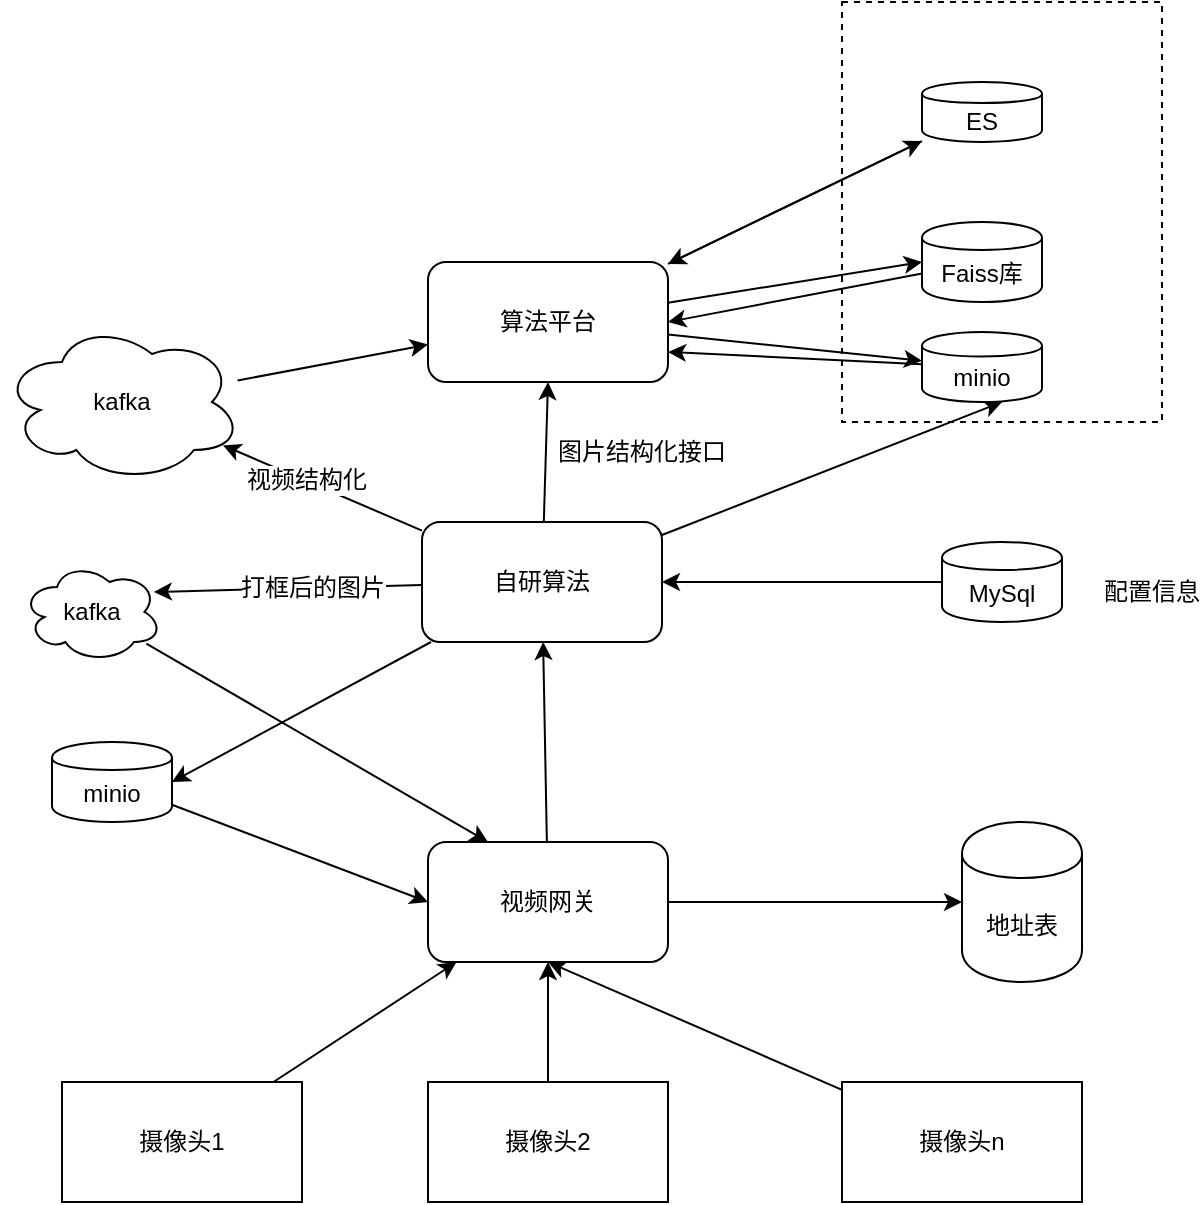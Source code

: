 <mxfile version="10.9.6" type="github"><diagram id="u7p1DEd6afulEDqwYwcf" name="Page-1"><mxGraphModel dx="937" dy="575" grid="1" gridSize="10" guides="1" tooltips="1" connect="1" arrows="1" fold="1" page="1" pageScale="1" pageWidth="827" pageHeight="1169" math="0" shadow="0"><root><mxCell id="0"/><mxCell id="1" parent="0"/><mxCell id="MAFW5EExq2gT35Qe0n1q-27" value="" style="rounded=0;whiteSpace=wrap;html=1;dashed=1;" vertex="1" parent="1"><mxGeometry x="520" y="110" width="160" height="210" as="geometry"/></mxCell><mxCell id="MAFW5EExq2gT35Qe0n1q-16" style="edgeStyle=none;rounded=0;orthogonalLoop=1;jettySize=auto;html=1;entryX=0.5;entryY=1;entryDx=0;entryDy=0;" edge="1" parent="1" source="MAFW5EExq2gT35Qe0n1q-1" target="MAFW5EExq2gT35Qe0n1q-15"><mxGeometry relative="1" as="geometry"/></mxCell><mxCell id="MAFW5EExq2gT35Qe0n1q-19" style="edgeStyle=none;rounded=0;orthogonalLoop=1;jettySize=auto;html=1;" edge="1" parent="1" source="MAFW5EExq2gT35Qe0n1q-1" target="MAFW5EExq2gT35Qe0n1q-18"><mxGeometry relative="1" as="geometry"/></mxCell><mxCell id="MAFW5EExq2gT35Qe0n1q-44" value="视频结构化" style="text;html=1;resizable=0;points=[];align=center;verticalAlign=middle;labelBackgroundColor=#ffffff;" vertex="1" connectable="0" parent="MAFW5EExq2gT35Qe0n1q-19"><mxGeometry x="0.176" y="-1" relative="1" as="geometry"><mxPoint as="offset"/></mxGeometry></mxCell><mxCell id="MAFW5EExq2gT35Qe0n1q-31" style="edgeStyle=none;rounded=0;orthogonalLoop=1;jettySize=auto;html=1;entryX=0.942;entryY=0.3;entryDx=0;entryDy=0;entryPerimeter=0;" edge="1" parent="1" source="MAFW5EExq2gT35Qe0n1q-1" target="MAFW5EExq2gT35Qe0n1q-30"><mxGeometry relative="1" as="geometry"/></mxCell><mxCell id="MAFW5EExq2gT35Qe0n1q-32" value="打框后的图片" style="text;html=1;resizable=0;points=[];align=center;verticalAlign=middle;labelBackgroundColor=#ffffff;" vertex="1" connectable="0" parent="MAFW5EExq2gT35Qe0n1q-31"><mxGeometry x="-0.178" relative="1" as="geometry"><mxPoint as="offset"/></mxGeometry></mxCell><mxCell id="MAFW5EExq2gT35Qe0n1q-34" style="edgeStyle=none;rounded=0;orthogonalLoop=1;jettySize=auto;html=1;entryX=1;entryY=0.5;entryDx=0;entryDy=0;" edge="1" parent="1" source="MAFW5EExq2gT35Qe0n1q-1" target="MAFW5EExq2gT35Qe0n1q-33"><mxGeometry relative="1" as="geometry"/></mxCell><mxCell id="MAFW5EExq2gT35Qe0n1q-48" style="edgeStyle=none;rounded=0;orthogonalLoop=1;jettySize=auto;html=1;entryX=0.667;entryY=1;entryDx=0;entryDy=0;entryPerimeter=0;" edge="1" parent="1" source="MAFW5EExq2gT35Qe0n1q-1" target="MAFW5EExq2gT35Qe0n1q-35"><mxGeometry relative="1" as="geometry"/></mxCell><mxCell id="MAFW5EExq2gT35Qe0n1q-1" value="自研算法" style="rounded=1;whiteSpace=wrap;html=1;" vertex="1" parent="1"><mxGeometry x="310" y="370" width="120" height="60" as="geometry"/></mxCell><mxCell id="MAFW5EExq2gT35Qe0n1q-13" style="edgeStyle=none;rounded=0;orthogonalLoop=1;jettySize=auto;html=1;entryX=0;entryY=0.5;entryDx=0;entryDy=0;" edge="1" parent="1" source="MAFW5EExq2gT35Qe0n1q-2" target="MAFW5EExq2gT35Qe0n1q-12"><mxGeometry relative="1" as="geometry"/></mxCell><mxCell id="MAFW5EExq2gT35Qe0n1q-14" style="edgeStyle=none;rounded=0;orthogonalLoop=1;jettySize=auto;html=1;" edge="1" parent="1" source="MAFW5EExq2gT35Qe0n1q-2" target="MAFW5EExq2gT35Qe0n1q-1"><mxGeometry relative="1" as="geometry"/></mxCell><mxCell id="MAFW5EExq2gT35Qe0n1q-2" value="视频网关" style="rounded=1;whiteSpace=wrap;html=1;" vertex="1" parent="1"><mxGeometry x="313" y="530" width="120" height="60" as="geometry"/></mxCell><mxCell id="MAFW5EExq2gT35Qe0n1q-9" style="rounded=0;orthogonalLoop=1;jettySize=auto;html=1;" edge="1" parent="1" source="MAFW5EExq2gT35Qe0n1q-3" target="MAFW5EExq2gT35Qe0n1q-2"><mxGeometry relative="1" as="geometry"/></mxCell><mxCell id="MAFW5EExq2gT35Qe0n1q-3" value="摄像头1" style="rounded=0;whiteSpace=wrap;html=1;" vertex="1" parent="1"><mxGeometry x="130" y="650" width="120" height="60" as="geometry"/></mxCell><mxCell id="MAFW5EExq2gT35Qe0n1q-10" value="" style="edgeStyle=none;rounded=0;orthogonalLoop=1;jettySize=auto;html=1;" edge="1" parent="1" source="MAFW5EExq2gT35Qe0n1q-4" target="MAFW5EExq2gT35Qe0n1q-2"><mxGeometry relative="1" as="geometry"/></mxCell><mxCell id="MAFW5EExq2gT35Qe0n1q-4" value="摄像头2" style="rounded=0;whiteSpace=wrap;html=1;" vertex="1" parent="1"><mxGeometry x="313" y="650" width="120" height="60" as="geometry"/></mxCell><mxCell id="MAFW5EExq2gT35Qe0n1q-11" style="edgeStyle=none;rounded=0;orthogonalLoop=1;jettySize=auto;html=1;entryX=0.5;entryY=1;entryDx=0;entryDy=0;" edge="1" parent="1" source="MAFW5EExq2gT35Qe0n1q-5" target="MAFW5EExq2gT35Qe0n1q-2"><mxGeometry relative="1" as="geometry"/></mxCell><mxCell id="MAFW5EExq2gT35Qe0n1q-5" value="摄像头n" style="rounded=0;whiteSpace=wrap;html=1;" vertex="1" parent="1"><mxGeometry x="520" y="650" width="120" height="60" as="geometry"/></mxCell><mxCell id="MAFW5EExq2gT35Qe0n1q-7" style="edgeStyle=orthogonalEdgeStyle;rounded=0;orthogonalLoop=1;jettySize=auto;html=1;entryX=1;entryY=0.5;entryDx=0;entryDy=0;" edge="1" parent="1" source="MAFW5EExq2gT35Qe0n1q-6" target="MAFW5EExq2gT35Qe0n1q-1"><mxGeometry relative="1" as="geometry"><mxPoint x="440" y="420" as="targetPoint"/><Array as="points"/></mxGeometry></mxCell><mxCell id="MAFW5EExq2gT35Qe0n1q-6" value="MySql" style="shape=cylinder;whiteSpace=wrap;html=1;boundedLbl=1;backgroundOutline=1;" vertex="1" parent="1"><mxGeometry x="570" y="380" width="60" height="40" as="geometry"/></mxCell><mxCell id="MAFW5EExq2gT35Qe0n1q-8" value="配置信息" style="text;html=1;strokeColor=none;fillColor=none;align=center;verticalAlign=middle;whiteSpace=wrap;rounded=0;" vertex="1" parent="1"><mxGeometry x="650" y="395" width="50" height="20" as="geometry"/></mxCell><mxCell id="MAFW5EExq2gT35Qe0n1q-12" value="地址表" style="shape=cylinder;whiteSpace=wrap;html=1;boundedLbl=1;backgroundOutline=1;" vertex="1" parent="1"><mxGeometry x="580" y="520" width="60" height="80" as="geometry"/></mxCell><mxCell id="MAFW5EExq2gT35Qe0n1q-22" style="edgeStyle=none;rounded=0;orthogonalLoop=1;jettySize=auto;html=1;entryX=0;entryY=0.5;entryDx=0;entryDy=0;" edge="1" parent="1" source="MAFW5EExq2gT35Qe0n1q-15" target="MAFW5EExq2gT35Qe0n1q-21"><mxGeometry relative="1" as="geometry"/></mxCell><mxCell id="MAFW5EExq2gT35Qe0n1q-25" style="edgeStyle=none;rounded=0;orthogonalLoop=1;jettySize=auto;html=1;" edge="1" parent="1" source="MAFW5EExq2gT35Qe0n1q-15" target="MAFW5EExq2gT35Qe0n1q-24"><mxGeometry relative="1" as="geometry"/></mxCell><mxCell id="MAFW5EExq2gT35Qe0n1q-45" style="edgeStyle=none;rounded=0;orthogonalLoop=1;jettySize=auto;html=1;" edge="1" parent="1" source="MAFW5EExq2gT35Qe0n1q-15" target="MAFW5EExq2gT35Qe0n1q-35"><mxGeometry relative="1" as="geometry"/></mxCell><mxCell id="MAFW5EExq2gT35Qe0n1q-15" value="算法平台" style="rounded=1;whiteSpace=wrap;html=1;" vertex="1" parent="1"><mxGeometry x="313" y="240" width="120" height="60" as="geometry"/></mxCell><mxCell id="MAFW5EExq2gT35Qe0n1q-17" value="图片结构化接口" style="text;html=1;strokeColor=none;fillColor=none;align=center;verticalAlign=middle;whiteSpace=wrap;rounded=0;" vertex="1" parent="1"><mxGeometry x="370" y="325" width="100" height="20" as="geometry"/></mxCell><mxCell id="MAFW5EExq2gT35Qe0n1q-20" style="edgeStyle=none;rounded=0;orthogonalLoop=1;jettySize=auto;html=1;" edge="1" parent="1" source="MAFW5EExq2gT35Qe0n1q-18" target="MAFW5EExq2gT35Qe0n1q-15"><mxGeometry relative="1" as="geometry"/></mxCell><mxCell id="MAFW5EExq2gT35Qe0n1q-18" value="kafka" style="ellipse;shape=cloud;whiteSpace=wrap;html=1;" vertex="1" parent="1"><mxGeometry x="100" y="270" width="120" height="80" as="geometry"/></mxCell><mxCell id="MAFW5EExq2gT35Qe0n1q-23" style="edgeStyle=none;rounded=0;orthogonalLoop=1;jettySize=auto;html=1;entryX=1;entryY=0.5;entryDx=0;entryDy=0;" edge="1" parent="1" source="MAFW5EExq2gT35Qe0n1q-21" target="MAFW5EExq2gT35Qe0n1q-15"><mxGeometry relative="1" as="geometry"/></mxCell><mxCell id="MAFW5EExq2gT35Qe0n1q-21" value="Faiss库" style="shape=cylinder;whiteSpace=wrap;html=1;boundedLbl=1;backgroundOutline=1;" vertex="1" parent="1"><mxGeometry x="560" y="220" width="60" height="40" as="geometry"/></mxCell><mxCell id="MAFW5EExq2gT35Qe0n1q-26" style="edgeStyle=none;rounded=0;orthogonalLoop=1;jettySize=auto;html=1;" edge="1" parent="1" source="MAFW5EExq2gT35Qe0n1q-24" target="MAFW5EExq2gT35Qe0n1q-15"><mxGeometry relative="1" as="geometry"/></mxCell><mxCell id="MAFW5EExq2gT35Qe0n1q-24" value="ES" style="shape=cylinder;whiteSpace=wrap;html=1;boundedLbl=1;backgroundOutline=1;" vertex="1" parent="1"><mxGeometry x="560" y="150" width="60" height="30" as="geometry"/></mxCell><mxCell id="MAFW5EExq2gT35Qe0n1q-39" style="edgeStyle=none;rounded=0;orthogonalLoop=1;jettySize=auto;html=1;entryX=0.25;entryY=0;entryDx=0;entryDy=0;" edge="1" parent="1" source="MAFW5EExq2gT35Qe0n1q-30" target="MAFW5EExq2gT35Qe0n1q-2"><mxGeometry relative="1" as="geometry"/></mxCell><mxCell id="MAFW5EExq2gT35Qe0n1q-30" value="kafka" style="ellipse;shape=cloud;whiteSpace=wrap;html=1;" vertex="1" parent="1"><mxGeometry x="110" y="390" width="70" height="50" as="geometry"/></mxCell><mxCell id="MAFW5EExq2gT35Qe0n1q-40" style="edgeStyle=none;rounded=0;orthogonalLoop=1;jettySize=auto;html=1;entryX=0;entryY=0.5;entryDx=0;entryDy=0;" edge="1" parent="1" source="MAFW5EExq2gT35Qe0n1q-33" target="MAFW5EExq2gT35Qe0n1q-2"><mxGeometry relative="1" as="geometry"/></mxCell><mxCell id="MAFW5EExq2gT35Qe0n1q-33" value="minio" style="shape=cylinder;whiteSpace=wrap;html=1;boundedLbl=1;backgroundOutline=1;" vertex="1" parent="1"><mxGeometry x="125" y="480" width="60" height="40" as="geometry"/></mxCell><mxCell id="MAFW5EExq2gT35Qe0n1q-46" style="edgeStyle=none;rounded=0;orthogonalLoop=1;jettySize=auto;html=1;entryX=1;entryY=0.75;entryDx=0;entryDy=0;" edge="1" parent="1" source="MAFW5EExq2gT35Qe0n1q-35" target="MAFW5EExq2gT35Qe0n1q-15"><mxGeometry relative="1" as="geometry"/></mxCell><mxCell id="MAFW5EExq2gT35Qe0n1q-35" value="minio" style="shape=cylinder;whiteSpace=wrap;html=1;boundedLbl=1;backgroundOutline=1;" vertex="1" parent="1"><mxGeometry x="560" y="275" width="60" height="35" as="geometry"/></mxCell></root></mxGraphModel></diagram></mxfile>